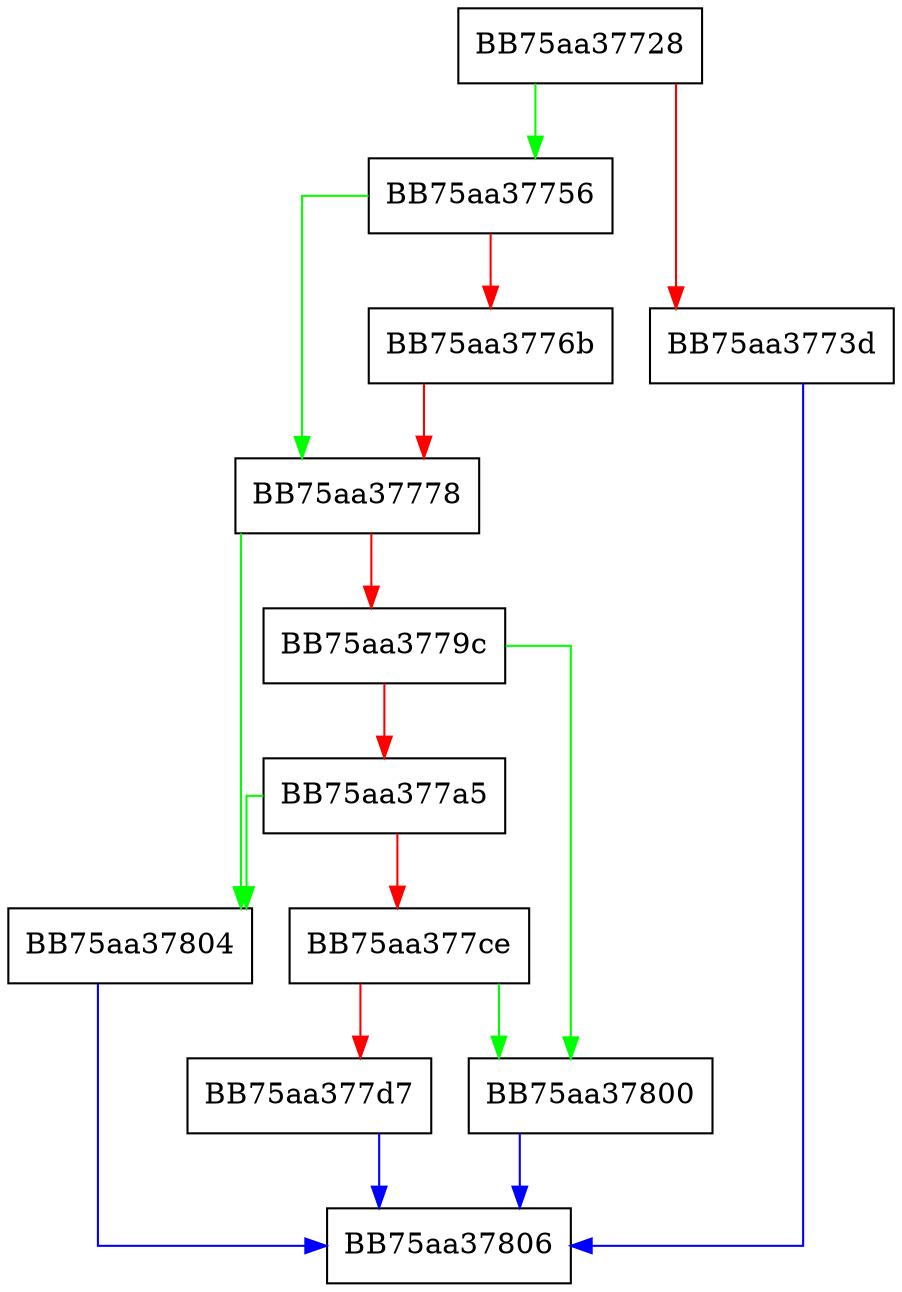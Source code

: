 digraph decodeURIComponent {
  node [shape="box"];
  graph [splines=ortho];
  BB75aa37728 -> BB75aa37756 [color="green"];
  BB75aa37728 -> BB75aa3773d [color="red"];
  BB75aa3773d -> BB75aa37806 [color="blue"];
  BB75aa37756 -> BB75aa37778 [color="green"];
  BB75aa37756 -> BB75aa3776b [color="red"];
  BB75aa3776b -> BB75aa37778 [color="red"];
  BB75aa37778 -> BB75aa37804 [color="green"];
  BB75aa37778 -> BB75aa3779c [color="red"];
  BB75aa3779c -> BB75aa37800 [color="green"];
  BB75aa3779c -> BB75aa377a5 [color="red"];
  BB75aa377a5 -> BB75aa37804 [color="green"];
  BB75aa377a5 -> BB75aa377ce [color="red"];
  BB75aa377ce -> BB75aa37800 [color="green"];
  BB75aa377ce -> BB75aa377d7 [color="red"];
  BB75aa377d7 -> BB75aa37806 [color="blue"];
  BB75aa37800 -> BB75aa37806 [color="blue"];
  BB75aa37804 -> BB75aa37806 [color="blue"];
}
